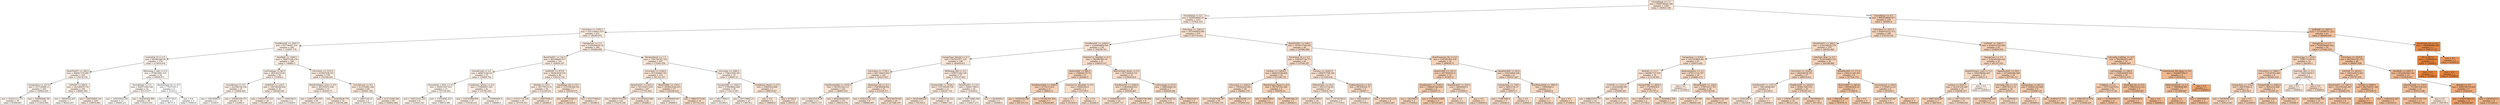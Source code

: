digraph Tree {
node [shape=box, style="filled", color="black"] ;
0 [label="OverallQual <= 7.5\nmse = 6306788585.349\nsamples = 1460\nvalue = 180921.196", fillcolor="#fae6d7"] ;
1 [label="OverallQual <= 6.5\nmse = 2426928665.05\nsamples = 1231\nvalue = 157832.433", fillcolor="#fbeade"] ;
0 -> 1 [labeldistance=2.5, labelangle=45, headlabel="True"] ;
2 [label="GrLivArea <= 1378.5\nmse = 1411538921.037\nsamples = 912\nvalue = 140383.976", fillcolor="#fbede2"] ;
1 -> 2 ;
3 [label="TotalBsmtSF <= 1007.5\nmse = 837746927.031\nsamples = 564\nvalue = 124907.778", fillcolor="#fcf0e7"] ;
2 -> 3 ;
4 [label="CentralAir_N <= 0.5\nmse = 641983560.06\nsamples = 376\nvalue = 113919.918", fillcolor="#fcf1ea"] ;
3 -> 4 ;
5 [label="BsmtFinSF1 <= 369.5\nmse = 469947374.685\nsamples = 320\nvalue = 119154.316", fillcolor="#fcf1e8"] ;
4 -> 5 ;
6 [label="GarageArea <= 227.0\nmse = 415724968.13\nsamples = 164\nvalue = 109902.061", fillcolor="#fcf2eb"] ;
5 -> 6 ;
7 [label="mse = 418221111.111\nsamples = 36\nvalue = 95566.667", fillcolor="#fdf5ef"] ;
6 -> 7 ;
8 [label="mse = 340969409.785\nsamples = 128\nvalue = 113933.891", fillcolor="#fcf1ea"] ;
6 -> 8 ;
9 [label="1stFlrSF <= 645.0\nmse = 342346979.735\nsamples = 156\nvalue = 128881.045", fillcolor="#fcefe6"] ;
5 -> 9 ;
10 [label="mse = 18648163.265\nsamples = 7\nvalue = 86342.857", fillcolor="#fdf6f1"] ;
9 -> 10 ;
11 [label="mse = 268550605.162\nsamples = 149\nvalue = 130879.483", fillcolor="#fceee5"] ;
9 -> 11 ;
12 [label="MSZoning_C (all) <= 0.5\nmse = 573823485.316\nsamples = 56\nvalue = 84009.071", fillcolor="#fdf7f2"] ;
4 -> 12 ;
13 [label="OverallQual <= 3.5\nmse = 462971929.148\nsamples = 52\nvalue = 87275.077", fillcolor="#fdf6f1"] ;
12 -> 13 ;
14 [label="mse = 335819053.254\nsamples = 13\nvalue = 69469.231", fillcolor="#fef9f6"] ;
13 -> 14 ;
15 [label="mse = 364445928.999\nsamples = 39\nvalue = 93210.359", fillcolor="#fdf5ef"] ;
13 -> 15 ;
16 [label="KitchenQual_Fa <= 0.5\nmse = 73537591.5\nsamples = 4\nvalue = 41551.0", fillcolor="#fffefe"] ;
12 -> 16 ;
17 [label="mse = 5351738.0\nsamples = 3\nvalue = 36737.0", fillcolor="#ffffff"] ;
16 -> 17 ;
18 [label="mse = 0.0\nsamples = 1\nvalue = 55993.0", fillcolor="#fefcfa"] ;
16 -> 18 ;
19 [label="YearBuilt <= 1958.5\nmse = 504875149.154\nsamples = 188\nvalue = 146883.5", fillcolor="#fbece1"] ;
3 -> 19 ;
20 [label="LotFrontage <= 68.5\nmse = 382140219.44\nsamples = 50\nvalue = 131856.6", fillcolor="#fceee5"] ;
19 -> 20 ;
21 [label="OverallCond <= 4.5\nmse = 422186794.136\nsamples = 18\nvalue = 116404.444", fillcolor="#fcf1e9"] ;
20 -> 21 ;
22 [label="mse = 156250000.0\nsamples = 2\nvalue = 72500.0", fillcolor="#fef9f5"] ;
21 -> 22 ;
23 [label="mse = 184360109.375\nsamples = 16\nvalue = 121892.5", fillcolor="#fcf0e8"] ;
21 -> 23 ;
24 [label="2ndFlrSF <= 110.0\nmse = 149758356.934\nsamples = 32\nvalue = 140548.438", fillcolor="#fbede2"] ;
20 -> 24 ;
25 [label="mse = 104545747.222\nsamples = 30\nvalue = 142368.333", fillcolor="#fbece2"] ;
24 -> 25 ;
26 [label="mse = 33062500.0\nsamples = 2\nvalue = 113250.0", fillcolor="#fcf2ea"] ;
24 -> 26 ;
27 [label="GrLivArea <= 1151.0\nmse = 437887038.101\nsamples = 138\nvalue = 152328.029", fillcolor="#fbebdf"] ;
19 -> 27 ;
28 [label="BsmtFinType1_GLQ <= 0.5\nmse = 261355273.438\nsamples = 72\nvalue = 142543.75", fillcolor="#fbece2"] ;
27 -> 28 ;
29 [label="mse = 229657245.095\nsamples = 58\nvalue = 139111.207", fillcolor="#fbede3"] ;
28 -> 29 ;
30 [label="mse = 141639438.776\nsamples = 14\nvalue = 156764.286", fillcolor="#fbeade"] ;
28 -> 30 ;
31 [label="OverallCond <= 4.5\nmse = 412102981.258\nsamples = 66\nvalue = 163001.788", fillcolor="#fae9dc"] ;
27 -> 31 ;
32 [label="mse = 26827220.25\nsamples = 2\nvalue = 103779.5", fillcolor="#fdf3ed"] ;
31 -> 32 ;
33 [label="mse = 311115290.594\nsamples = 64\nvalue = 164852.484", fillcolor="#fae9dc"] ;
31 -> 33 ;
34 [label="GarageCars <= 1.5\nmse = 1324189529.34\nsamples = 348\nvalue = 165466.089", fillcolor="#fae8dc"] ;
2 -> 34 ;
35 [label="BsmtFinSF1 <= 142.5\nmse = 865288483.417\nsamples = 101\nvalue = 140816.297", fillcolor="#fbede2"] ;
34 -> 35 ;
36 [label="OverallCond <= 4.5\nmse = 466675166.29\nsamples = 55\nvalue = 126004.764", fillcolor="#fcefe6"] ;
35 -> 36 ;
37 [label="HouseStyle_1.5Fin <= 0.5\nmse = 292051597.633\nsamples = 13\nvalue = 107338.462", fillcolor="#fcf3ec"] ;
36 -> 37 ;
38 [label="mse = 108722222.222\nsamples = 6\nvalue = 121833.333", fillcolor="#fcf0e8"] ;
37 -> 38 ;
39 [label="mse = 114744081.633\nsamples = 7\nvalue = 94914.286", fillcolor="#fdf5ef"] ;
37 -> 39 ;
40 [label="Condition1_Artery <= 0.5\nmse = 379496267.293\nsamples = 42\nvalue = 131782.429", fillcolor="#fceee5"] ;
36 -> 40 ;
41 [label="mse = 314762990.894\nsamples = 37\nvalue = 135158.432", fillcolor="#fbeee4"] ;
40 -> 41 ;
42 [label="mse = 150060000.0\nsamples = 5\nvalue = 106800.0", fillcolor="#fcf3ec"] ;
40 -> 42 ;
43 [label="2ndFlrSF <= 873.0\nmse = 765963030.019\nsamples = 46\nvalue = 158525.739", fillcolor="#fbeadd"] ;
35 -> 43 ;
44 [label="MoSold <= 10.5\nmse = 347778712.51\nsamples = 39\nvalue = 151238.051", fillcolor="#fbebdf"] ;
43 -> 44 ;
45 [label="mse = 214151714.534\nsamples = 35\nvalue = 147379.543", fillcolor="#fbece0"] ;
44 -> 45 ;
46 [label="mse = 246875000.0\nsamples = 4\nvalue = 185000.0", fillcolor="#fae5d6"] ;
44 -> 46 ;
47 [label="LandSlope_Gtl <= 0.5\nmse = 1151356326.531\nsamples = 7\nvalue = 199128.571", fillcolor="#f9e3d2"] ;
43 -> 47 ;
48 [label="mse = 297562500.0\nsamples = 2\nvalue = 242250.0", fillcolor="#f8dbc6"] ;
47 -> 48 ;
49 [label="mse = 451577600.0\nsamples = 5\nvalue = 181880.0", fillcolor="#fae6d7"] ;
47 -> 49 ;
50 [label="KitchenAbvGr <= 1.5\nmse = 1161784787.332\nsamples = 247\nvalue = 175545.559", fillcolor="#fae7d9"] ;
34 -> 50 ;
51 [label="GrLivArea <= 2140.0\nmse = 971185644.742\nsamples = 214\nvalue = 181321.257", fillcolor="#fae6d7"] ;
50 -> 51 ;
52 [label="BsmtFinSF1 <= 623.5\nmse = 741310615.255\nsamples = 197\nvalue = 177793.802", fillcolor="#fae6d8"] ;
51 -> 52 ;
53 [label="mse = 486447310.457\nsamples = 132\nvalue = 170276.356", fillcolor="#fae8da"] ;
52 -> 53 ;
54 [label="mse = 911059553.846\nsamples = 65\nvalue = 193060.0", fillcolor="#f9e4d4"] ;
52 -> 54 ;
55 [label="BsmtUnfSF <= 176.5\nmse = 1819912520.415\nsamples = 17\nvalue = 222198.235", fillcolor="#f8decc"] ;
51 -> 55 ;
56 [label="mse = 267946666.667\nsamples = 3\nvalue = 149800.0", fillcolor="#fbebe0"] ;
55 -> 56 ;
57 [label="mse = 788615773.98\nsamples = 14\nvalue = 237712.143", fillcolor="#f8dcc8"] ;
55 -> 57 ;
58 [label="GrLivArea <= 2464.5\nmse = 778623594.393\nsamples = 33\nvalue = 138091.03", fillcolor="#fbede3"] ;
50 -> 58 ;
59 [label="GarageYrBlt <= 1945.5\nmse = 474009662.689\nsamples = 30\nvalue = 132212.667", fillcolor="#fceee5"] ;
58 -> 59 ;
60 [label="mse = 290177600.0\nsamples = 5\nvalue = 102380.0", fillcolor="#fdf3ed"] ;
59 -> 60 ;
61 [label="mse = 297178955.12\nsamples = 25\nvalue = 138179.2", fillcolor="#fbede3"] ;
59 -> 61 ;
62 [label="Condition2_Norm <= 0.5\nmse = 23695416.889\nsamples = 3\nvalue = 196874.667", fillcolor="#f9e3d3"] ;
58 -> 62 ;
63 [label="mse = 0.0\nsamples = 1\nvalue = 190000.0", fillcolor="#f9e4d5"] ;
62 -> 63 ;
64 [label="mse = 97344.0\nsamples = 2\nvalue = 200312.0", fillcolor="#f9e2d2"] ;
62 -> 64 ;
65 [label="GrLivArea <= 1941.0\nmse = 1971049955.987\nsamples = 319\nvalue = 207716.423", fillcolor="#f9e1d0"] ;
1 -> 65 ;
66 [label="TotalBsmtSF <= 1469.0\nmse = 1243894899.002\nsamples = 239\nvalue = 194238.745", fillcolor="#f9e3d4"] ;
65 -> 66 ;
67 [label="GarageType_Detchd <= 0.5\nmse = 831451877.329\nsamples = 198\nvalue = 185459.611", fillcolor="#fae5d6"] ;
66 -> 67 ;
68 [label="GrLivArea <= 1730.5\nmse = 661730033.942\nsamples = 161\nvalue = 192427.957", fillcolor="#f9e4d4"] ;
67 -> 68 ;
69 [label="YearRemodAdd <= 1978.5\nmse = 583393140.315\nsamples = 126\nvalue = 186893.952", fillcolor="#fae5d6"] ;
68 -> 69 ;
70 [label="mse = 665551074.38\nsamples = 11\nvalue = 154072.727", fillcolor="#fbeadf"] ;
69 -> 70 ;
71 [label="mse = 462638926.947\nsamples = 115\nvalue = 190033.374", fillcolor="#f9e4d5"] ;
69 -> 71 ;
72 [label="BsmtQual_Gd <= 0.5\nmse = 436589508.691\nsamples = 35\nvalue = 212350.371", fillcolor="#f9e0cf"] ;
68 -> 72 ;
73 [label="mse = 450222222.222\nsamples = 6\nvalue = 188966.667", fillcolor="#f9e4d5"] ;
72 -> 73 ;
74 [label="mse = 297232079.063\nsamples = 29\nvalue = 217188.379", fillcolor="#f8dfcd"] ;
72 -> 74 ;
75 [label="MSZoning_RM <= 0.5\nmse = 439272380.529\nsamples = 37\nvalue = 155137.892", fillcolor="#fbeade"] ;
67 -> 75 ;
76 [label="GarageYrBlt <= 1926.5\nmse = 353794599.728\nsamples = 21\nvalue = 164347.714", fillcolor="#fae9dc"] ;
75 -> 76 ;
77 [label="mse = 44181666.667\nsamples = 3\nvalue = 191350.0", fillcolor="#f9e4d4"] ;
76 -> 77 ;
78 [label="mse = 263622754.222\nsamples = 18\nvalue = 159847.333", fillcolor="#fbe9dd"] ;
76 -> 78 ;
79 [label="BsmtFinSF1 <= 8.0\nmse = 294017500.0\nsamples = 16\nvalue = 143050.0", fillcolor="#fbece2"] ;
75 -> 79 ;
80 [label="mse = 106132892.562\nsamples = 11\nvalue = 134027.273", fillcolor="#fbeee4"] ;
79 -> 80 ;
81 [label="mse = 134240000.0\nsamples = 5\nvalue = 162900.0", fillcolor="#fae9dc"] ;
79 -> 81 ;
82 [label="Exterior1st_VinylSd <= 0.5\nmse = 1065997847.81\nsamples = 41\nvalue = 236635.537", fillcolor="#f8dcc8"] ;
66 -> 82 ;
83 [label="BsmtUnfSF <= 885.0\nmse = 1180446135.75\nsamples = 8\nvalue = 282046.5", fillcolor="#f6d4bb"] ;
82 -> 83 ;
84 [label="YearRemodAdd <= 1999.5\nmse = 417912720.0\nsamples = 6\nvalue = 298812.0", fillcolor="#f6d1b7"] ;
83 -> 84 ;
85 [label="mse = 33555555.556\nsamples = 3\nvalue = 281333.333", fillcolor="#f6d4bc"] ;
84 -> 85 ;
86 [label="mse = 191262307.556\nsamples = 3\nvalue = 316290.667", fillcolor="#f5ceb2"] ;
84 -> 86 ;
87 [label="Exterior1st_MetalSd <= 0.5\nmse = 95062500.0\nsamples = 2\nvalue = 231750.0", fillcolor="#f8ddc9"] ;
83 -> 87 ;
88 [label="mse = 0.0\nsamples = 1\nvalue = 241500.0", fillcolor="#f8dbc7"] ;
87 -> 88 ;
89 [label="mse = 0.0\nsamples = 1\nvalue = 222000.0", fillcolor="#f8dfcc"] ;
87 -> 89 ;
90 [label="MasVnrType_Stone <= 0.5\nmse = 417144418.755\nsamples = 33\nvalue = 225626.818", fillcolor="#f8decb"] ;
82 -> 90 ;
91 [label="TotalBsmtSF <= 1660.0\nmse = 314850408.025\nsamples = 26\nvalue = 220564.885", fillcolor="#f8dfcc"] ;
90 -> 91 ;
92 [label="mse = 192840563.017\nsamples = 22\nvalue = 216247.727", fillcolor="#f9e0ce"] ;
91 -> 92 ;
93 [label="mse = 319601506.688\nsamples = 4\nvalue = 244309.25", fillcolor="#f7dbc6"] ;
91 -> 93 ;
94 [label="LotFrontage <= 87.0\nmse = 348426640.49\nsamples = 7\nvalue = 244428.286", fillcolor="#f7dbc6"] ;
90 -> 94 ;
95 [label="mse = 90706336.64\nsamples = 5\nvalue = 234299.6", fillcolor="#f8dcc9"] ;
94 -> 95 ;
96 [label="mse = 95062500.0\nsamples = 2\nvalue = 269750.0", fillcolor="#f7d6bf"] ;
94 -> 96 ;
97 [label="BsmtFinSF1 <= 938.5\nmse = 1979517700.562\nsamples = 80\nvalue = 247980.988", fillcolor="#f7dac5"] ;
65 -> 97 ;
98 [label="ExterQual_TA <= 0.5\nmse = 1345307730.771\nsamples = 64\nvalue = 237566.297", fillcolor="#f8dcc8"] ;
97 -> 98 ;
99 [label="LotArea <= 15626.5\nmse = 940033106.669\nsamples = 42\nvalue = 251186.738", fillcolor="#f7d9c4"] ;
98 -> 99 ;
100 [label="GrLivArea <= 2293.0\nmse = 729364224.981\nsamples = 38\nvalue = 246042.579", fillcolor="#f7dac5"] ;
99 -> 100 ;
101 [label="mse = 472663506.787\nsamples = 29\nvalue = 237082.379", fillcolor="#f8dcc8"] ;
100 -> 101 ;
102 [label="mse = 464236099.111\nsamples = 9\nvalue = 274914.333", fillcolor="#f6d5bd"] ;
100 -> 102 ;
103 [label="MasVnrType_None <= 0.5\nmse = 301765742.188\nsamples = 4\nvalue = 300056.25", fillcolor="#f5d1b6"] ;
99 -> 103 ;
104 [label="mse = 18062500.0\nsamples = 2\nvalue = 315750.0", fillcolor="#f5ceb2"] ;
103 -> 104 ;
105 [label="mse = 92881406.25\nsamples = 2\nvalue = 284362.5", fillcolor="#f6d4bb"] ;
103 -> 105 ;
106 [label="LotArea <= 16261.0\nmse = 1088707768.595\nsamples = 22\nvalue = 211563.636", fillcolor="#f9e0cf"] ;
98 -> 106 ;
107 [label="MSSubClass <= 65.0\nmse = 395123724.49\nsamples = 14\nvalue = 195035.714", fillcolor="#f9e3d3"] ;
106 -> 107 ;
108 [label="mse = 220422500.0\nsamples = 10\nvalue = 203550.0", fillcolor="#f9e2d1"] ;
107 -> 108 ;
109 [label="mse = 197562500.0\nsamples = 4\nvalue = 173750.0", fillcolor="#fae7d9"] ;
107 -> 109 ;
110 [label="TotRmsAbvGrd <= 8.0\nmse = 987838593.75\nsamples = 8\nvalue = 240487.5", fillcolor="#f8dbc7"] ;
106 -> 110 ;
111 [label="mse = 306250000.0\nsamples = 2\nvalue = 197500.0", fillcolor="#f9e3d3"] ;
110 -> 111 ;
112 [label="mse = 393734722.222\nsamples = 6\nvalue = 254816.667", fillcolor="#f7d9c3"] ;
110 -> 112 ;
113 [label="BsmtExposure_No <= 0.5\nmse = 2347041963.438\nsamples = 16\nvalue = 289639.75", fillcolor="#f6d3b9"] ;
97 -> 113 ;
114 [label="BsmtUnfSF <= 311.5\nmse = 2077959161.0\nsamples = 10\nvalue = 313827.0", fillcolor="#f5ceb3"] ;
113 -> 114 ;
115 [label="TotalBsmtSF <= 1183.5\nmse = 1386893348.438\nsamples = 8\nvalue = 329283.75", fillcolor="#f4ccae"] ;
114 -> 115 ;
116 [label="mse = 1822500.0\nsamples = 2\nvalue = 275650.0", fillcolor="#f6d5bd"] ;
115 -> 116 ;
117 [label="mse = 570104013.889\nsamples = 6\nvalue = 347161.667", fillcolor="#f4c9a9"] ;
115 -> 117 ;
118 [label="WoodDeckSF <= 320.0\nmse = 64000000.0\nsamples = 2\nvalue = 252000.0", fillcolor="#f7d9c4"] ;
114 -> 118 ;
119 [label="mse = 0.0\nsamples = 1\nvalue = 244000.0", fillcolor="#f7dbc6"] ;
118 -> 119 ;
120 [label="mse = 0.0\nsamples = 1\nvalue = 260000.0", fillcolor="#f7d8c1"] ;
118 -> 120 ;
121 [label="OpenPorchSF <= 82.0\nmse = 195410800.556\nsamples = 6\nvalue = 249327.667", fillcolor="#f7dac4"] ;
113 -> 121 ;
122 [label="GarageArea <= 739.5\nmse = 58823736.75\nsamples = 4\nvalue = 240671.5", fillcolor="#f8dbc7"] ;
121 -> 122 ;
123 [label="mse = 17887688.0\nsamples = 3\nvalue = 244562.0", fillcolor="#f7dbc6"] ;
122 -> 123 ;
124 [label="mse = 0.0\nsamples = 1\nvalue = 229000.0", fillcolor="#f8ddca"] ;
122 -> 124 ;
125 [label="YearRemodAdd <= 1992.0\nmse = 19009600.0\nsamples = 2\nvalue = 266640.0", fillcolor="#f7d7c0"] ;
121 -> 125 ;
126 [label="mse = 0.0\nsamples = 1\nvalue = 262280.0", fillcolor="#f7d7c1"] ;
125 -> 126 ;
127 [label="mse = 0.0\nsamples = 1\nvalue = 271000.0", fillcolor="#f7d6be"] ;
125 -> 127 ;
128 [label="OverallQual <= 8.5\nmse = 8893038849.977\nsamples = 229\nvalue = 305035.9", fillcolor="#f5d0b5"] ;
0 -> 128 [labeldistance=2.5, labelangle=-45, headlabel="False"] ;
129 [label="GrLivArea <= 1971.5\nmse = 4058765722.773\nsamples = 168\nvalue = 274735.536", fillcolor="#f6d5bd"] ;
128 -> 129 ;
130 [label="BsmtFinSF1 <= 940.5\nmse = 2332108528.579\nsamples = 103\nvalue = 249392.466", fillcolor="#f7dac4"] ;
129 -> 130 ;
131 [label="GarageArea <= 678.0\nmse = 1327343805.961\nsamples = 67\nvalue = 230072.642", fillcolor="#f8ddca"] ;
130 -> 131 ;
132 [label="MoSold <= 11.5\nmse = 840987737.976\nsamples = 38\nvalue = 211136.605", fillcolor="#f9e0cf"] ;
131 -> 132 ;
133 [label="1stFlrSF <= 1412.0\nmse = 654509496.007\nsamples = 33\nvalue = 204980.485", fillcolor="#f9e1d1"] ;
132 -> 133 ;
134 [label="mse = 488625970.777\nsamples = 22\nvalue = 194311.636", fillcolor="#f9e3d4"] ;
133 -> 134 ;
135 [label="mse = 303330578.512\nsamples = 11\nvalue = 226318.182", fillcolor="#f8decb"] ;
133 -> 135 ;
136 [label="GarageYrBlt <= 2002.5\nmse = 170789556.0\nsamples = 5\nvalue = 251767.0", fillcolor="#f7d9c4"] ;
132 -> 136 ;
137 [label="mse = 60062500.0\nsamples = 2\nvalue = 237750.0", fillcolor="#f8dcc8"] ;
136 -> 137 ;
138 [label="mse = 26300605.556\nsamples = 3\nvalue = 261111.667", fillcolor="#f7d8c1"] ;
136 -> 138 ;
139 [label="BedroomAbvGr <= 2.5\nmse = 879111116.787\nsamples = 29\nvalue = 254885.379", fillcolor="#f7d9c3"] ;
131 -> 139 ;
140 [label="mse = 0.0\nsamples = 1\nvalue = 147000.0", fillcolor="#fbece1"] ;
139 -> 140 ;
141 [label="WoodDeckSF <= 164.0\nmse = 479974272.745\nsamples = 28\nvalue = 258738.429", fillcolor="#f7d8c2"] ;
139 -> 141 ;
142 [label="mse = 285515419.308\nsamples = 17\nvalue = 248956.529", fillcolor="#f7dac4"] ;
141 -> 142 ;
143 [label="mse = 404085704.446\nsamples = 11\nvalue = 273855.909", fillcolor="#f6d5be"] ;
141 -> 143 ;
144 [label="SaleType_New <= 0.5\nmse = 2214558805.323\nsamples = 36\nvalue = 285348.806", fillcolor="#f6d3ba"] ;
130 -> 144 ;
145 [label="GrLivArea <= 1439.0\nmse = 982439039.781\nsamples = 27\nvalue = 268014.815", fillcolor="#f7d6bf"] ;
144 -> 145 ;
146 [label="TotalBsmtSF <= 1257.0\nmse = 186166666.667\nsamples = 3\nvalue = 201500.0", fillcolor="#f9e2d2"] ;
145 -> 146 ;
147 [label="mse = 22562500.0\nsamples = 2\nvalue = 192250.0", fillcolor="#f9e4d4"] ;
146 -> 147 ;
148 [label="mse = 0.0\nsamples = 1\nvalue = 220000.0", fillcolor="#f8dfcc"] ;
146 -> 148 ;
149 [label="TotalBsmtSF <= 1655.0\nmse = 459817065.972\nsamples = 24\nvalue = 276329.167", fillcolor="#f6d5bd"] ;
145 -> 149 ;
150 [label="mse = 218593112.245\nsamples = 14\nvalue = 265321.429", fillcolor="#f7d7c0"] ;
149 -> 150 ;
151 [label="mse = 390398400.0\nsamples = 10\nvalue = 291740.0", fillcolor="#f6d2b9"] ;
149 -> 151 ;
152 [label="WoodDeckSF <= 171.0\nmse = 2305311281.951\nsamples = 9\nvalue = 337350.778", fillcolor="#f4caac"] ;
144 -> 152 ;
153 [label="BsmtUnfSF <= 663.0\nmse = 845963604.16\nsamples = 5\nvalue = 373903.8", fillcolor="#f3c4a2"] ;
152 -> 153 ;
154 [label="mse = 80818613.188\nsamples = 4\nvalue = 387879.75", fillcolor="#f2c19e"] ;
153 -> 154 ;
155 [label="mse = 0.0\nsamples = 1\nvalue = 318000.0", fillcolor="#f5ceb1"] ;
153 -> 155 ;
156 [label="ScreenPorch <= 60.0\nmse = 371648722.25\nsamples = 4\nvalue = 291659.5", fillcolor="#f6d2b9"] ;
152 -> 156 ;
157 [label="mse = 163308100.667\nsamples = 3\nvalue = 282546.0", fillcolor="#f6d4bb"] ;
156 -> 157 ;
158 [label="mse = 0.0\nsamples = 1\nvalue = 319000.0", fillcolor="#f5cdb1"] ;
156 -> 158 ;
159 [label="1stFlrSF <= 1383.5\nmse = 4164353743.939\nsamples = 65\nvalue = 314894.554", fillcolor="#f5ceb2"] ;
129 -> 159 ;
160 [label="GarageCars <= 2.5\nmse = 2182202500.244\nsamples = 33\nvalue = 281147.242", fillcolor="#f6d4bc"] ;
159 -> 160 ;
161 [label="BsmtFinType1_LwQ <= 0.5\nmse = 1644188042.693\nsamples = 15\nvalue = 249211.8", fillcolor="#f7dac4"] ;
160 -> 161 ;
162 [label="LotArea <= 9307.5\nmse = 523147235.087\nsamples = 14\nvalue = 258298.357", fillcolor="#f7d8c2"] ;
161 -> 162 ;
163 [label="mse = 49872428.667\nsamples = 3\nvalue = 296759.0", fillcolor="#f6d1b7"] ;
162 -> 163 ;
164 [label="mse = 138773553.719\nsamples = 11\nvalue = 247809.091", fillcolor="#f7dac5"] ;
162 -> 164 ;
165 [label="mse = 0.0\nsamples = 1\nvalue = 122000.0", fillcolor="#fcf0e7"] ;
161 -> 165 ;
166 [label="OpenPorchSF <= 99.0\nmse = 1072409366.099\nsamples = 18\nvalue = 307760.111", fillcolor="#f5cfb4"] ;
160 -> 166 ;
167 [label="LotConfig_FR2 <= 0.5\nmse = 648730513.21\nsamples = 10\nvalue = 287971.3", fillcolor="#f6d3ba"] ;
166 -> 167 ;
168 [label="mse = 336049946.609\nsamples = 8\nvalue = 297714.125", fillcolor="#f6d1b7"] ;
167 -> 168 ;
169 [label="mse = 1000000.0\nsamples = 2\nvalue = 249000.0", fillcolor="#f7dac4"] ;
167 -> 169 ;
170 [label="GarageArea <= 661.0\nmse = 500641242.609\nsamples = 8\nvalue = 332496.125", fillcolor="#f4cbad"] ;
166 -> 170 ;
171 [label="mse = 0.0\nsamples = 1\nvalue = 285000.0", fillcolor="#f6d3bb"] ;
170 -> 171 ;
172 [label="mse = 203854172.775\nsamples = 7\nvalue = 339281.286", fillcolor="#f4caac"] ;
170 -> 172 ;
173 [label="LotConfig_CulDSac <= 0.5\nmse = 3822802872.687\nsamples = 32\nvalue = 349696.469", fillcolor="#f4c8a9"] ;
159 -> 173 ;
174 [label="LotFrontage <= 106.0\nmse = 2504449850.932\nsamples = 28\nvalue = 336331.679", fillcolor="#f4caac"] ;
173 -> 174 ;
175 [label="FullBath <= 2.5\nmse = 1975724279.61\nsamples = 25\nvalue = 327171.48", fillcolor="#f4ccaf"] ;
174 -> 175 ;
176 [label="mse = 1086329732.054\nsamples = 21\nvalue = 314448.429", fillcolor="#f5ceb2"] ;
175 -> 176 ;
177 [label="mse = 1333488168.75\nsamples = 4\nvalue = 393967.5", fillcolor="#f2c09d"] ;
175 -> 177 ;
178 [label="BsmtQual_Ex <= 0.5\nmse = 384222222.222\nsamples = 3\nvalue = 412666.667", fillcolor="#f1bd97"] ;
174 -> 178 ;
179 [label="mse = 16000000.0\nsamples = 2\nvalue = 399000.0", fillcolor="#f2bf9b"] ;
178 -> 179 ;
180 [label="mse = 0.0\nsamples = 1\nvalue = 440000.0", fillcolor="#f0b890"] ;
178 -> 180 ;
181 [label="Exterior2nd_Wd Shng <= 0.5\nmse = 3048687500.0\nsamples = 4\nvalue = 443250.0", fillcolor="#f0b88f"] ;
173 -> 181 ;
182 [label="BedroomAbvGr <= 2.5\nmse = 74888888.889\nsamples = 3\nvalue = 411666.667", fillcolor="#f1bd98"] ;
181 -> 182 ;
183 [label="mse = 0.0\nsamples = 1\nvalue = 423000.0", fillcolor="#f1bb95"] ;
182 -> 183 ;
184 [label="mse = 16000000.0\nsamples = 2\nvalue = 406000.0", fillcolor="#f2be99"] ;
182 -> 184 ;
185 [label="mse = 0.0\nsamples = 1\nvalue = 538000.0", fillcolor="#eda775"] ;
181 -> 185 ;
186 [label="2ndFlrSF <= 1667.0\nmse = 12714598711.223\nsamples = 61\nvalue = 388486.082", fillcolor="#f2c19e"] ;
128 -> 186 ;
187 [label="GarageCars <= 2.5\nmse = 7626596083.192\nsamples = 58\nvalue = 371942.259", fillcolor="#f3c4a3"] ;
186 -> 187 ;
188 [label="LotFrontage <= 115.0\nmse = 2596171104.01\nsamples = 10\nvalue = 282349.3", fillcolor="#f6d4bb"] ;
187 -> 188 ;
189 [label="GrLivArea <= 1696.5\nmse = 710149345.484\nsamples = 8\nvalue = 303061.625", fillcolor="#f5d0b6"] ;
188 -> 189 ;
190 [label="GarageArea <= 716.0\nmse = 609787892.0\nsamples = 4\nvalue = 283158.0", fillcolor="#f6d4bb"] ;
189 -> 190 ;
191 [label="mse = 34938094.222\nsamples = 3\nvalue = 269210.667", fillcolor="#f7d6bf"] ;
190 -> 191 ;
192 [label="mse = 0.0\nsamples = 1\nvalue = 325000.0", fillcolor="#f5ccb0"] ;
190 -> 192 ;
193 [label="GarageYrBlt <= 2002.0\nmse = 18202222.688\nsamples = 4\nvalue = 322965.25", fillcolor="#f5cdb0"] ;
189 -> 193 ;
194 [label="mse = 3802500.0\nsamples = 2\nvalue = 326950.0", fillcolor="#f4ccaf"] ;
193 -> 194 ;
195 [label="mse = 845480.25\nsamples = 2\nvalue = 318980.5", fillcolor="#f5cdb1"] ;
193 -> 195 ;
196 [label="SaleType_WD <= 0.5\nmse = 1560250000.0\nsamples = 2\nvalue = 199500.0", fillcolor="#f9e2d2"] ;
188 -> 196 ;
197 [label="mse = 0.0\nsamples = 1\nvalue = 160000.0", fillcolor="#fbe9dd"] ;
196 -> 197 ;
198 [label="mse = 0.0\nsamples = 1\nvalue = 239000.0", fillcolor="#f8dcc7"] ;
196 -> 198 ;
199 [label="GrLivArea <= 2229.0\nmse = 6653941141.373\nsamples = 48\nvalue = 390607.458", fillcolor="#f2c19d"] ;
187 -> 199 ;
200 [label="1stFlrSF <= 2019.0\nmse = 1645143472.661\nsamples = 27\nvalue = 355747.926", fillcolor="#f3c7a7"] ;
199 -> 200 ;
201 [label="BsmtFinSF1 <= 1267.5\nmse = 1010781443.467\nsamples = 23\nvalue = 345088.478", fillcolor="#f4c9aa"] ;
200 -> 201 ;
202 [label="mse = 688435009.982\nsamples = 15\nvalue = 331241.133", fillcolor="#f4cbae"] ;
201 -> 202 ;
203 [label="mse = 581534260.438\nsamples = 8\nvalue = 371052.25", fillcolor="#f3c4a3"] ;
201 -> 203 ;
204 [label="YrSold <= 2006.5\nmse = 882700451.188\nsamples = 4\nvalue = 417039.75", fillcolor="#f1bc96"] ;
200 -> 204 ;
205 [label="mse = 0.0\nsamples = 1\nvalue = 465000.0", fillcolor="#efb489"] ;
204 -> 205 ;
206 [label="mse = 154629232.667\nsamples = 3\nvalue = 401053.0", fillcolor="#f2bf9b"] ;
204 -> 206 ;
207 [label="YearBuilt <= 2007.5\nmse = 9522662063.361\nsamples = 21\nvalue = 435426.857", fillcolor="#f1b991"] ;
199 -> 207 ;
208 [label="OpenPorchSF <= 333.0\nmse = 7215865339.918\nsamples = 14\nvalue = 393523.286", fillcolor="#f2c09d"] ;
207 -> 208 ;
209 [label="mse = 4160233753.101\nsamples = 13\nvalue = 409582.769", fillcolor="#f2be98"] ;
208 -> 209 ;
210 [label="mse = 0.0\nsamples = 1\nvalue = 184750.0", fillcolor="#fae5d6"] ;
208 -> 210 ;
211 [label="MoSold <= 5.0\nmse = 3600799719.429\nsamples = 7\nvalue = 519234.0", fillcolor="#eeaa7a"] ;
207 -> 211 ;
212 [label="mse = 535037368.222\nsamples = 3\nvalue = 583196.667", fillcolor="#eb9f68"] ;
211 -> 212 ;
213 [label="mse = 530391653.5\nsamples = 4\nvalue = 471262.0", fillcolor="#efb387"] ;
211 -> 213 ;
214 [label="ExterCond_Gd <= 0.5\nmse = 3488888888.889\nsamples = 3\nvalue = 708333.333", fillcolor="#e78946"] ;
186 -> 214 ;
215 [label="Id <= 937.5\nmse = 25000000.0\nsamples = 2\nvalue = 750000.0", fillcolor="#e5823a"] ;
214 -> 215 ;
216 [label="mse = 0.0\nsamples = 1\nvalue = 755000.0", fillcolor="#e58139"] ;
215 -> 216 ;
217 [label="mse = 0.0\nsamples = 1\nvalue = 745000.0", fillcolor="#e5833c"] ;
215 -> 217 ;
218 [label="mse = 0.0\nsamples = 1\nvalue = 625000.0", fillcolor="#ea985d"] ;
214 -> 218 ;
}